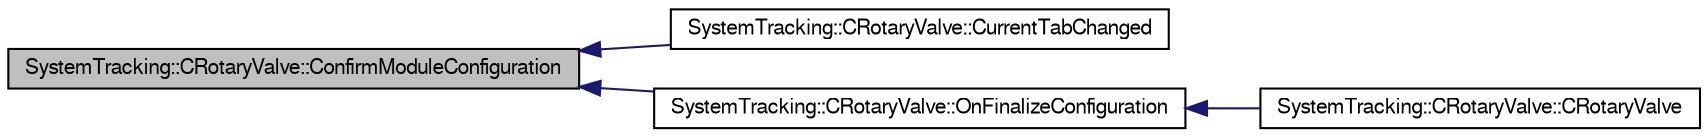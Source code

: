 digraph G
{
  edge [fontname="FreeSans",fontsize="10",labelfontname="FreeSans",labelfontsize="10"];
  node [fontname="FreeSans",fontsize="10",shape=record];
  rankdir="LR";
  Node1 [label="SystemTracking::CRotaryValve::ConfirmModuleConfiguration",height=0.2,width=0.4,color="black", fillcolor="grey75", style="filled" fontcolor="black"];
  Node1 -> Node2 [dir="back",color="midnightblue",fontsize="10",style="solid",fontname="FreeSans"];
  Node2 [label="SystemTracking::CRotaryValve::CurrentTabChanged",height=0.2,width=0.4,color="black", fillcolor="white", style="filled",URL="$classSystemTracking_1_1CRotaryValve.html#a6094f1e47effa3e2d9566969c31fab3e",tooltip="call slot when current tab changed."];
  Node1 -> Node3 [dir="back",color="midnightblue",fontsize="10",style="solid",fontname="FreeSans"];
  Node3 [label="SystemTracking::CRotaryValve::OnFinalizeConfiguration",height=0.2,width=0.4,color="black", fillcolor="white", style="filled",URL="$classSystemTracking_1_1CRotaryValve.html#a6235f04376fe6edea28504749487fc6c",tooltip="slot for finalize configuration."];
  Node3 -> Node4 [dir="back",color="midnightblue",fontsize="10",style="solid",fontname="FreeSans"];
  Node4 [label="SystemTracking::CRotaryValve::CRotaryValve",height=0.2,width=0.4,color="black", fillcolor="white", style="filled",URL="$classSystemTracking_1_1CRotaryValve.html#ad1ba1c8baaa57a937e855a27159c70d7",tooltip="Default constructor."];
}

